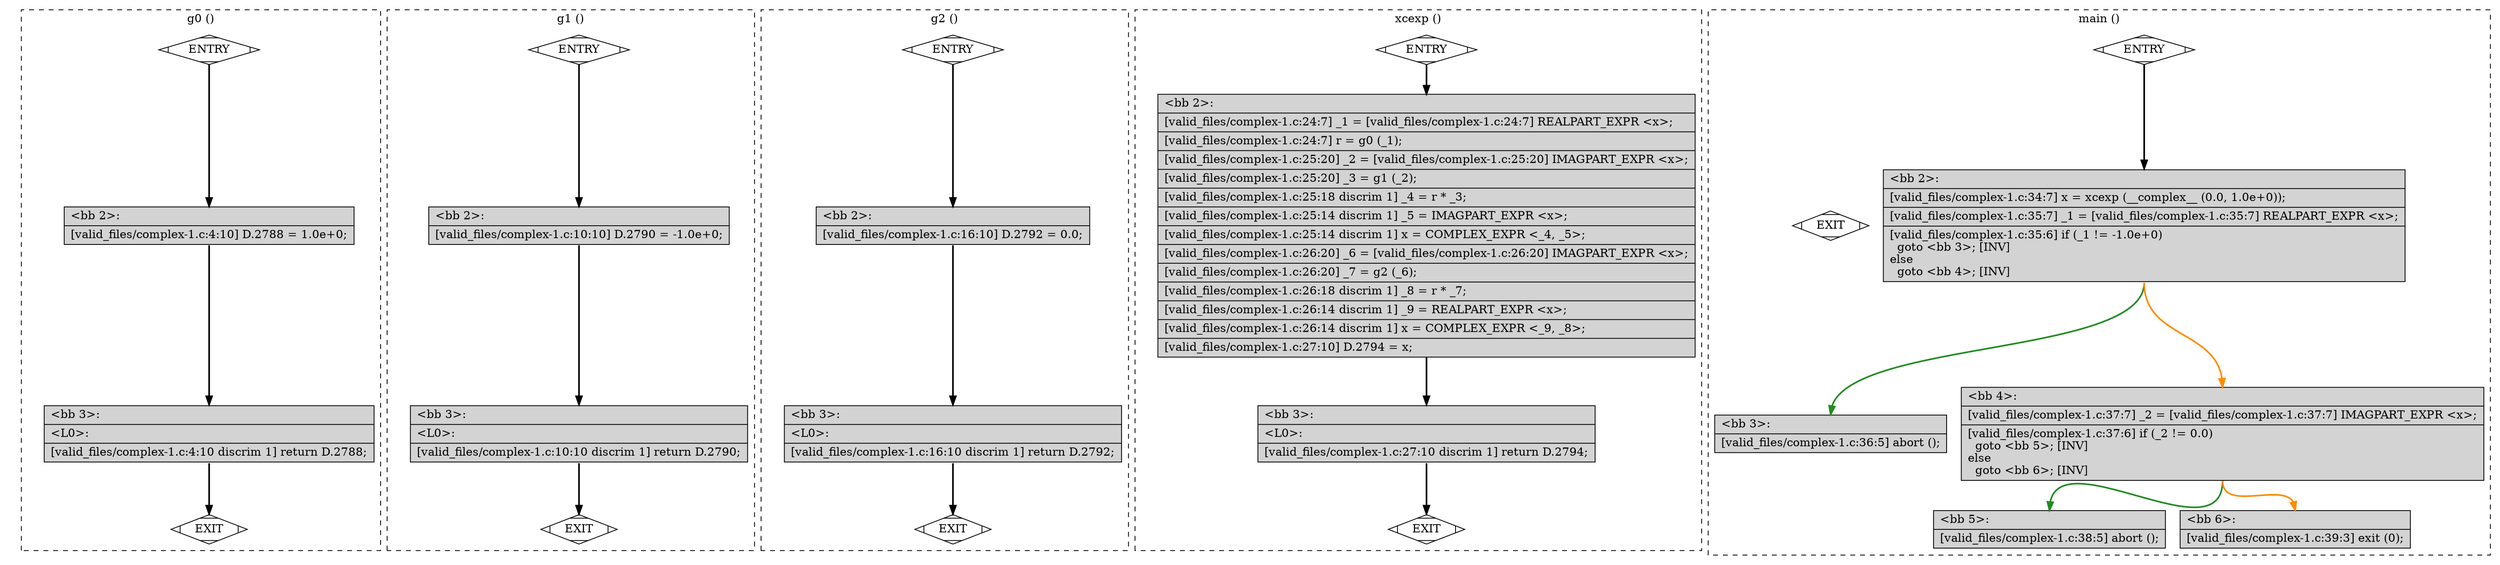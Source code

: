 digraph "a-complex-1.c.015t.cfg" {
overlap=false;
subgraph "cluster_g0" {
	style="dashed";
	color="black";
	label="g0 ()";
	fn_0_basic_block_0 [shape=Mdiamond,style=filled,fillcolor=white,label="ENTRY"];

	fn_0_basic_block_1 [shape=Mdiamond,style=filled,fillcolor=white,label="EXIT"];

	fn_0_basic_block_2 [shape=record,style=filled,fillcolor=lightgrey,label="{\<bb\ 2\>:\l\
|[valid_files/complex-1.c:4:10]\ D.2788\ =\ 1.0e+0;\l\
}"];

	fn_0_basic_block_3 [shape=record,style=filled,fillcolor=lightgrey,label="{\<bb\ 3\>:\l\
|\<L0\>:\l\
|[valid_files/complex-1.c:4:10\ discrim\ 1]\ return\ D.2788;\l\
}"];

	fn_0_basic_block_0:s -> fn_0_basic_block_2:n [style="solid,bold",color=black,weight=100,constraint=true];
	fn_0_basic_block_2:s -> fn_0_basic_block_3:n [style="solid,bold",color=black,weight=100,constraint=true];
	fn_0_basic_block_3:s -> fn_0_basic_block_1:n [style="solid,bold",color=black,weight=10,constraint=true];
	fn_0_basic_block_0:s -> fn_0_basic_block_1:n [style="invis",constraint=true];
}
subgraph "cluster_g1" {
	style="dashed";
	color="black";
	label="g1 ()";
	fn_1_basic_block_0 [shape=Mdiamond,style=filled,fillcolor=white,label="ENTRY"];

	fn_1_basic_block_1 [shape=Mdiamond,style=filled,fillcolor=white,label="EXIT"];

	fn_1_basic_block_2 [shape=record,style=filled,fillcolor=lightgrey,label="{\<bb\ 2\>:\l\
|[valid_files/complex-1.c:10:10]\ D.2790\ =\ -1.0e+0;\l\
}"];

	fn_1_basic_block_3 [shape=record,style=filled,fillcolor=lightgrey,label="{\<bb\ 3\>:\l\
|\<L0\>:\l\
|[valid_files/complex-1.c:10:10\ discrim\ 1]\ return\ D.2790;\l\
}"];

	fn_1_basic_block_0:s -> fn_1_basic_block_2:n [style="solid,bold",color=black,weight=100,constraint=true];
	fn_1_basic_block_2:s -> fn_1_basic_block_3:n [style="solid,bold",color=black,weight=100,constraint=true];
	fn_1_basic_block_3:s -> fn_1_basic_block_1:n [style="solid,bold",color=black,weight=10,constraint=true];
	fn_1_basic_block_0:s -> fn_1_basic_block_1:n [style="invis",constraint=true];
}
subgraph "cluster_g2" {
	style="dashed";
	color="black";
	label="g2 ()";
	fn_2_basic_block_0 [shape=Mdiamond,style=filled,fillcolor=white,label="ENTRY"];

	fn_2_basic_block_1 [shape=Mdiamond,style=filled,fillcolor=white,label="EXIT"];

	fn_2_basic_block_2 [shape=record,style=filled,fillcolor=lightgrey,label="{\<bb\ 2\>:\l\
|[valid_files/complex-1.c:16:10]\ D.2792\ =\ 0.0;\l\
}"];

	fn_2_basic_block_3 [shape=record,style=filled,fillcolor=lightgrey,label="{\<bb\ 3\>:\l\
|\<L0\>:\l\
|[valid_files/complex-1.c:16:10\ discrim\ 1]\ return\ D.2792;\l\
}"];

	fn_2_basic_block_0:s -> fn_2_basic_block_2:n [style="solid,bold",color=black,weight=100,constraint=true];
	fn_2_basic_block_2:s -> fn_2_basic_block_3:n [style="solid,bold",color=black,weight=100,constraint=true];
	fn_2_basic_block_3:s -> fn_2_basic_block_1:n [style="solid,bold",color=black,weight=10,constraint=true];
	fn_2_basic_block_0:s -> fn_2_basic_block_1:n [style="invis",constraint=true];
}
subgraph "cluster_xcexp" {
	style="dashed";
	color="black";
	label="xcexp ()";
	fn_3_basic_block_0 [shape=Mdiamond,style=filled,fillcolor=white,label="ENTRY"];

	fn_3_basic_block_1 [shape=Mdiamond,style=filled,fillcolor=white,label="EXIT"];

	fn_3_basic_block_2 [shape=record,style=filled,fillcolor=lightgrey,label="{\<bb\ 2\>:\l\
|[valid_files/complex-1.c:24:7]\ _1\ =\ [valid_files/complex-1.c:24:7]\ REALPART_EXPR\ \<x\>;\l\
|[valid_files/complex-1.c:24:7]\ r\ =\ g0\ (_1);\l\
|[valid_files/complex-1.c:25:20]\ _2\ =\ [valid_files/complex-1.c:25:20]\ IMAGPART_EXPR\ \<x\>;\l\
|[valid_files/complex-1.c:25:20]\ _3\ =\ g1\ (_2);\l\
|[valid_files/complex-1.c:25:18\ discrim\ 1]\ _4\ =\ r\ *\ _3;\l\
|[valid_files/complex-1.c:25:14\ discrim\ 1]\ _5\ =\ IMAGPART_EXPR\ \<x\>;\l\
|[valid_files/complex-1.c:25:14\ discrim\ 1]\ x\ =\ COMPLEX_EXPR\ \<_4,\ _5\>;\l\
|[valid_files/complex-1.c:26:20]\ _6\ =\ [valid_files/complex-1.c:26:20]\ IMAGPART_EXPR\ \<x\>;\l\
|[valid_files/complex-1.c:26:20]\ _7\ =\ g2\ (_6);\l\
|[valid_files/complex-1.c:26:18\ discrim\ 1]\ _8\ =\ r\ *\ _7;\l\
|[valid_files/complex-1.c:26:14\ discrim\ 1]\ _9\ =\ REALPART_EXPR\ \<x\>;\l\
|[valid_files/complex-1.c:26:14\ discrim\ 1]\ x\ =\ COMPLEX_EXPR\ \<_9,\ _8\>;\l\
|[valid_files/complex-1.c:27:10]\ D.2794\ =\ x;\l\
}"];

	fn_3_basic_block_3 [shape=record,style=filled,fillcolor=lightgrey,label="{\<bb\ 3\>:\l\
|\<L0\>:\l\
|[valid_files/complex-1.c:27:10\ discrim\ 1]\ return\ D.2794;\l\
}"];

	fn_3_basic_block_0:s -> fn_3_basic_block_2:n [style="solid,bold",color=black,weight=100,constraint=true];
	fn_3_basic_block_2:s -> fn_3_basic_block_3:n [style="solid,bold",color=black,weight=100,constraint=true];
	fn_3_basic_block_3:s -> fn_3_basic_block_1:n [style="solid,bold",color=black,weight=10,constraint=true];
	fn_3_basic_block_0:s -> fn_3_basic_block_1:n [style="invis",constraint=true];
}
subgraph "cluster_main" {
	style="dashed";
	color="black";
	label="main ()";
	fn_4_basic_block_0 [shape=Mdiamond,style=filled,fillcolor=white,label="ENTRY"];

	fn_4_basic_block_1 [shape=Mdiamond,style=filled,fillcolor=white,label="EXIT"];

	fn_4_basic_block_2 [shape=record,style=filled,fillcolor=lightgrey,label="{\<bb\ 2\>:\l\
|[valid_files/complex-1.c:34:7]\ x\ =\ xcexp\ (__complex__\ (0.0,\ 1.0e+0));\l\
|[valid_files/complex-1.c:35:7]\ _1\ =\ [valid_files/complex-1.c:35:7]\ REALPART_EXPR\ \<x\>;\l\
|[valid_files/complex-1.c:35:6]\ if\ (_1\ !=\ -1.0e+0)\l\
\ \ goto\ \<bb\ 3\>;\ [INV]\l\
else\l\
\ \ goto\ \<bb\ 4\>;\ [INV]\l\
}"];

	fn_4_basic_block_3 [shape=record,style=filled,fillcolor=lightgrey,label="{\<bb\ 3\>:\l\
|[valid_files/complex-1.c:36:5]\ abort\ ();\l\
}"];

	fn_4_basic_block_4 [shape=record,style=filled,fillcolor=lightgrey,label="{\<bb\ 4\>:\l\
|[valid_files/complex-1.c:37:7]\ _2\ =\ [valid_files/complex-1.c:37:7]\ IMAGPART_EXPR\ \<x\>;\l\
|[valid_files/complex-1.c:37:6]\ if\ (_2\ !=\ 0.0)\l\
\ \ goto\ \<bb\ 5\>;\ [INV]\l\
else\l\
\ \ goto\ \<bb\ 6\>;\ [INV]\l\
}"];

	fn_4_basic_block_5 [shape=record,style=filled,fillcolor=lightgrey,label="{\<bb\ 5\>:\l\
|[valid_files/complex-1.c:38:5]\ abort\ ();\l\
}"];

	fn_4_basic_block_6 [shape=record,style=filled,fillcolor=lightgrey,label="{\<bb\ 6\>:\l\
|[valid_files/complex-1.c:39:3]\ exit\ (0);\l\
}"];

	fn_4_basic_block_0:s -> fn_4_basic_block_2:n [style="solid,bold",color=black,weight=100,constraint=true];
	fn_4_basic_block_2:s -> fn_4_basic_block_3:n [style="solid,bold",color=forestgreen,weight=10,constraint=true];
	fn_4_basic_block_2:s -> fn_4_basic_block_4:n [style="solid,bold",color=darkorange,weight=10,constraint=true];
	fn_4_basic_block_4:s -> fn_4_basic_block_5:n [style="solid,bold",color=forestgreen,weight=10,constraint=true];
	fn_4_basic_block_4:s -> fn_4_basic_block_6:n [style="solid,bold",color=darkorange,weight=10,constraint=true];
	fn_4_basic_block_0:s -> fn_4_basic_block_1:n [style="invis",constraint=true];
}
}
